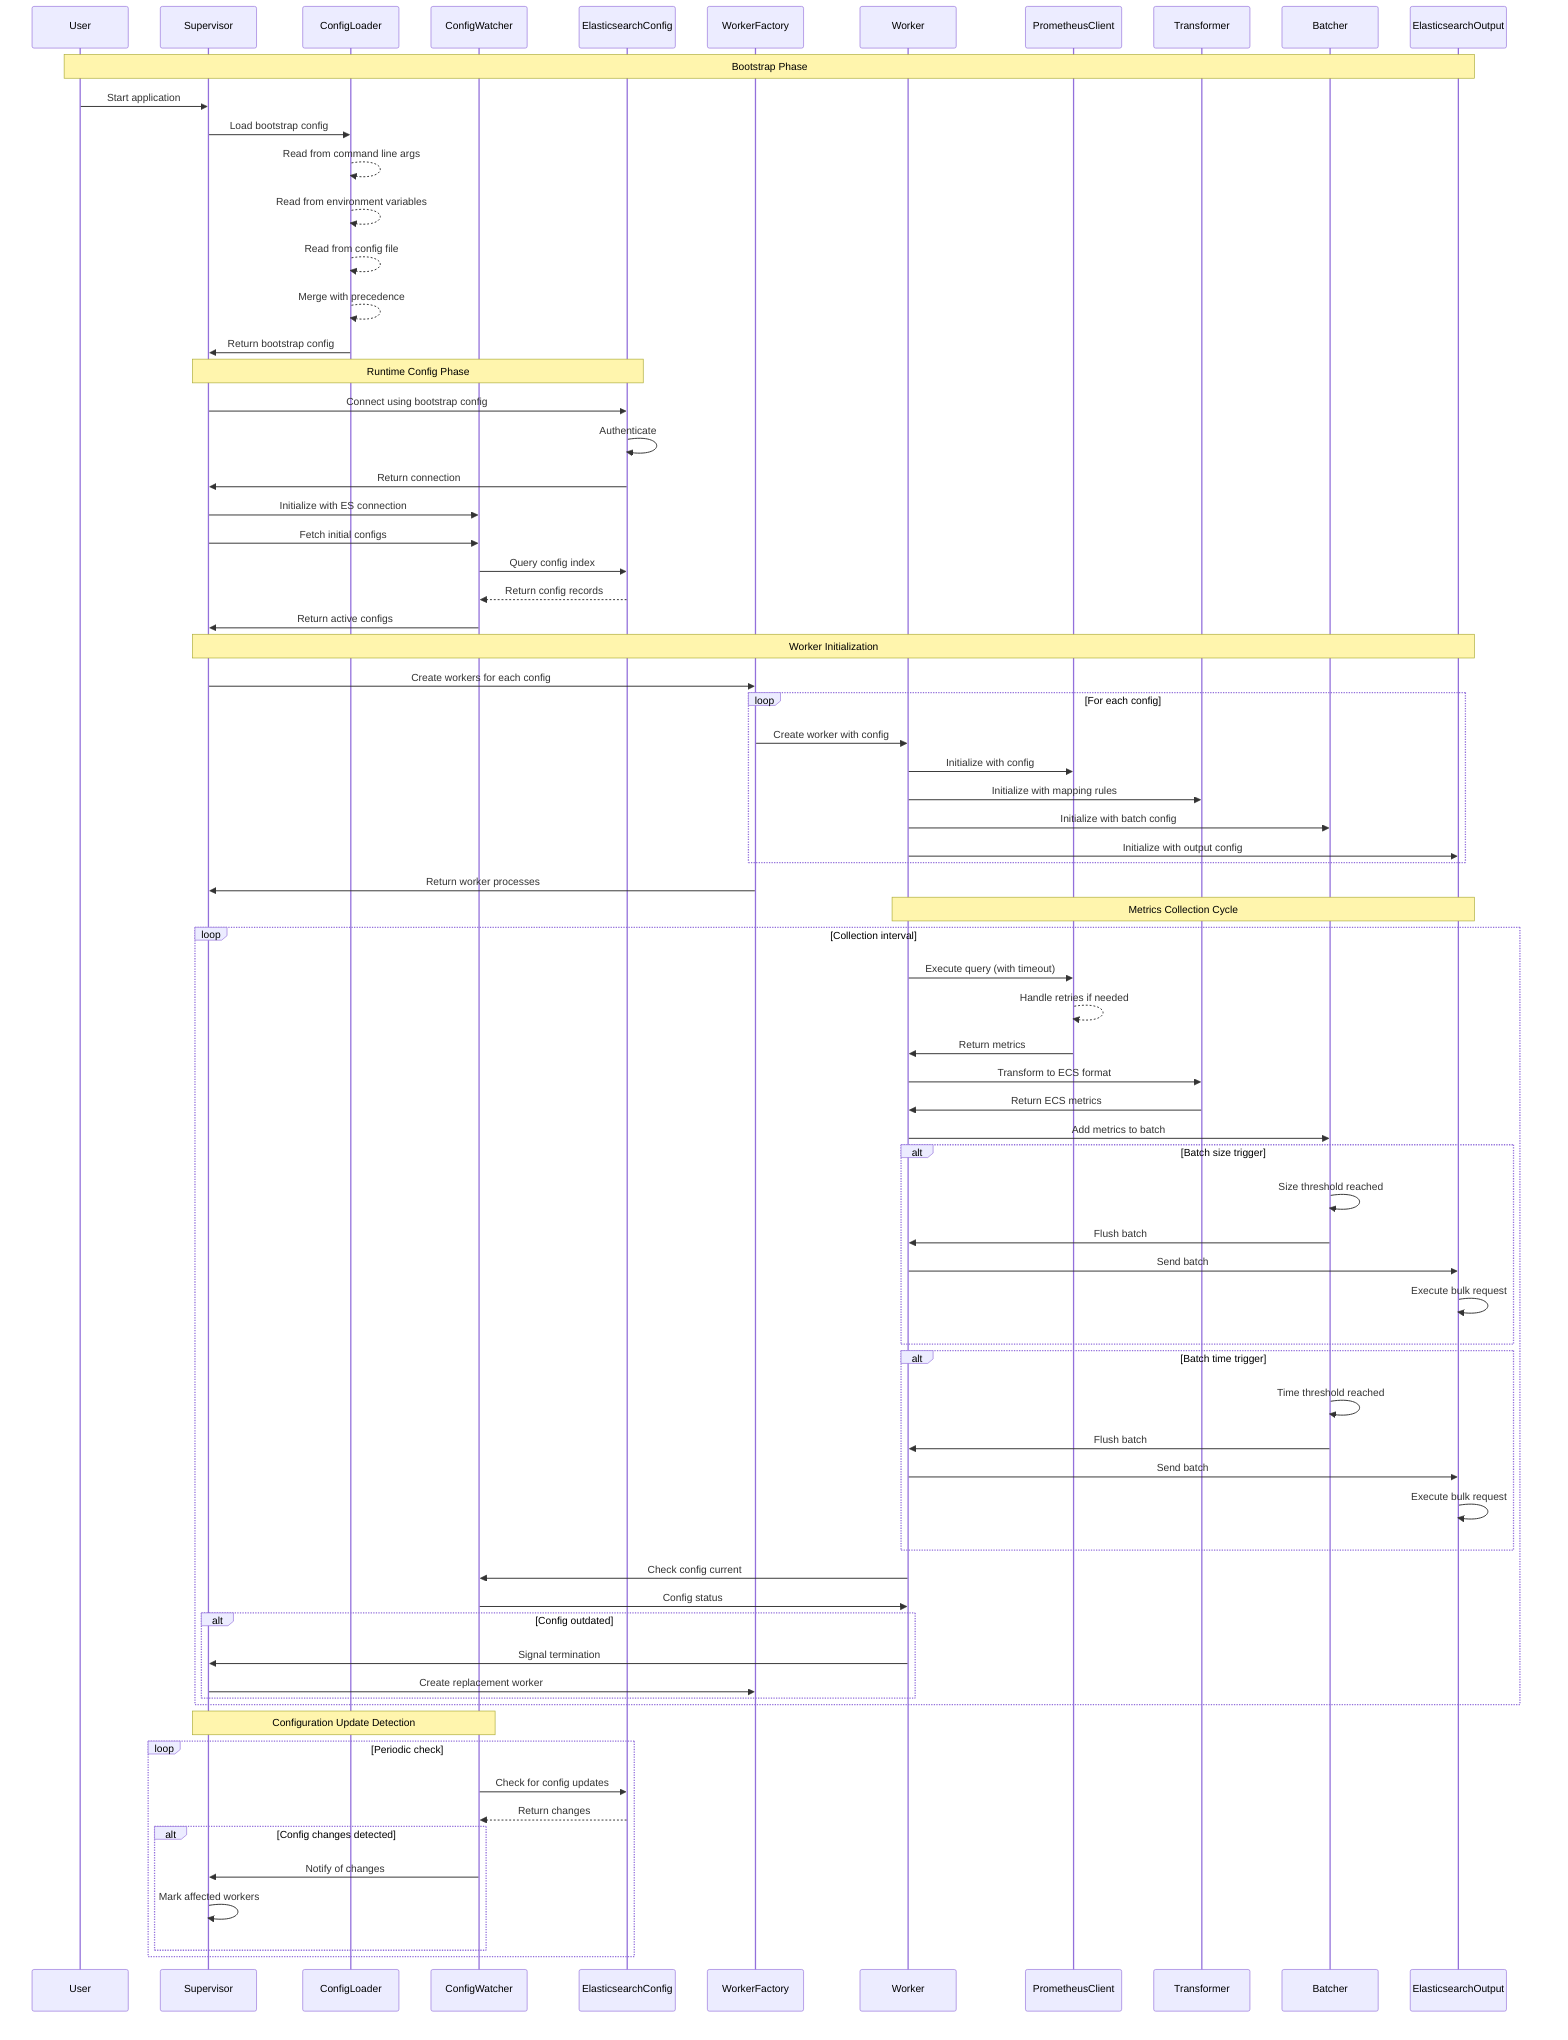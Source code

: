 sequenceDiagram
    participant User
    participant Supervisor
    participant ConfigLoader
    participant ConfigWatcher
    participant ElasticsearchConfig
    participant WorkerFactory
    participant Worker
    participant PrometheusClient
    participant Transformer
    participant Batcher
    participant ElasticsearchOutput

    Note over User, ElasticsearchOutput: Bootstrap Phase
    User->>Supervisor: Start application
    Supervisor->>ConfigLoader: Load bootstrap config
    ConfigLoader-->>ConfigLoader: Read from command line args
    ConfigLoader-->>ConfigLoader: Read from environment variables
    ConfigLoader-->>ConfigLoader: Read from config file
    ConfigLoader-->>ConfigLoader: Merge with precedence
    ConfigLoader->>Supervisor: Return bootstrap config

    Note over Supervisor, ElasticsearchConfig: Runtime Config Phase
    Supervisor->>ElasticsearchConfig: Connect using bootstrap config
    ElasticsearchConfig->>ElasticsearchConfig: Authenticate
    ElasticsearchConfig->>Supervisor: Return connection
    Supervisor->>ConfigWatcher: Initialize with ES connection
    Supervisor->>ConfigWatcher: Fetch initial configs
    ConfigWatcher->>ElasticsearchConfig: Query config index
    ElasticsearchConfig-->>ConfigWatcher: Return config records
    ConfigWatcher->>Supervisor: Return active configs

    Note over Supervisor, ElasticsearchOutput: Worker Initialization
    Supervisor->>WorkerFactory: Create workers for each config
    loop For each config
        WorkerFactory->>Worker: Create worker with config
        Worker->>PrometheusClient: Initialize with config
        Worker->>Transformer: Initialize with mapping rules
        Worker->>Batcher: Initialize with batch config
        Worker->>ElasticsearchOutput: Initialize with output config
    end
    WorkerFactory->>Supervisor: Return worker processes

    Note over Worker, ElasticsearchOutput: Metrics Collection Cycle
    loop Collection interval
        Worker->>PrometheusClient: Execute query (with timeout)
        PrometheusClient-->>PrometheusClient: Handle retries if needed
        PrometheusClient->>Worker: Return metrics
        Worker->>Transformer: Transform to ECS format
        Transformer->>Worker: Return ECS metrics
        Worker->>Batcher: Add metrics to batch

        alt Batch size trigger
            Batcher->>Batcher: Size threshold reached
            Batcher->>Worker: Flush batch
            Worker->>ElasticsearchOutput: Send batch
            ElasticsearchOutput->>ElasticsearchOutput: Execute bulk request
        end

        alt Batch time trigger
            Batcher->>Batcher: Time threshold reached
            Batcher->>Worker: Flush batch
            Worker->>ElasticsearchOutput: Send batch
            ElasticsearchOutput->>ElasticsearchOutput: Execute bulk request
        end

        Worker->>ConfigWatcher: Check config current
        ConfigWatcher->>Worker: Config status

        alt Config outdated
            Worker->>Supervisor: Signal termination
            Supervisor->>WorkerFactory: Create replacement worker
        end
    end

    Note over ConfigWatcher, Supervisor: Configuration Update Detection
    loop Periodic check
        ConfigWatcher->>ElasticsearchConfig: Check for config updates
        ElasticsearchConfig-->>ConfigWatcher: Return changes

        alt Config changes detected
            ConfigWatcher->>Supervisor: Notify of changes
            Supervisor->>Supervisor: Mark affected workers
        end
    end